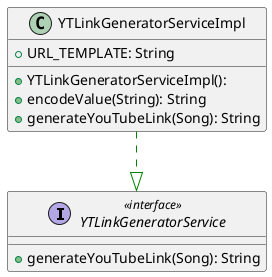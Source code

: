 @startuml

top to bottom direction
skinparam linetype ortho

interface YTLinkGeneratorService << interface >> {
  + generateYouTubeLink(Song): String
}
class YTLinkGeneratorServiceImpl {
  + YTLinkGeneratorServiceImpl(): 
  + URL_TEMPLATE: String
  + encodeValue(String): String
  + generateYouTubeLink(Song): String
}

YTLinkGeneratorServiceImpl  -[#008200,dashed]-^  YTLinkGeneratorService     
@enduml
